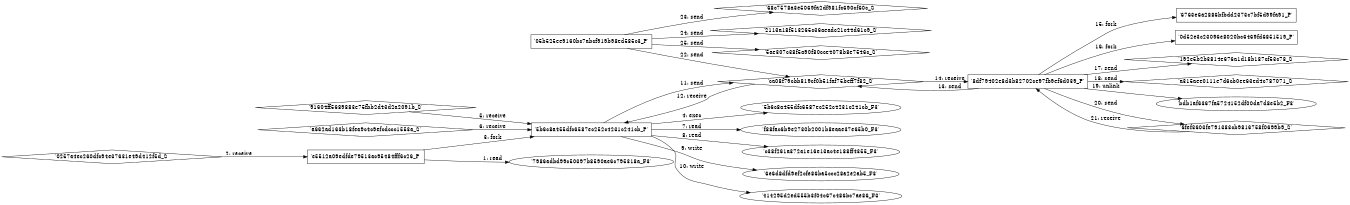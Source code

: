 digraph "D:\Learning\Paper\apt\基于CTI的攻击预警\Dataset\攻击图\ASGfromALLCTI\Android Malware Harvests Facebook Account Details.dot" {
rankdir="LR"
size="9"
fixedsize="false"
splines="true"
nodesep=0.3
ranksep=0
fontsize=10
overlap="scalexy"
engine= "neato"
	"'7986adbd99c50397b8590ae6c795318a_F3'" [node_type=file shape=ellipse]
	"'e5512a09edfde79513ac95484fff6c26_P'" [node_type=Process shape=box]
	"'e5512a09edfde79513ac95484fff6c26_P'" -> "'7986adbd99c50397b8590ae6c795318a_F3'" [label="1: read"]
	"'e5512a09edfde79513ac95484fff6c26_P'" [node_type=Process shape=box]
	"'0257a4ec260dfc94e37631e49d412f5d_S'" [node_type=Socket shape=diamond]
	"'0257a4ec260dfc94e37631e49d412f5d_S'" -> "'e5512a09edfde79513ac95484fff6c26_P'" [label="2: receive"]
	"'e5512a09edfde79513ac95484fff6c26_P'" [node_type=Process shape=box]
	"'5b6c8a455dfc6587ec252c4231c241cb_P'" [node_type=Process shape=box]
	"'e5512a09edfde79513ac95484fff6c26_P'" -> "'5b6c8a455dfc6587ec252c4231c241cb_P'" [label="3: fork"]
	"'5b6c8a455dfc6587ec252c4231c241cb_P'" [node_type=Process shape=box]
	"'5b6c8a455dfc6587ec252c4231c241cb_F3'" [node_type=File shape=ellipse]
	"'5b6c8a455dfc6587ec252c4231c241cb_P'" -> "'5b6c8a455dfc6587ec252c4231c241cb_F3'" [label="4: exec"]
	"'5b6c8a455dfc6587ec252c4231c241cb_P'" [node_type=Process shape=box]
	"'91604ff5689883e75fbb2d43d2a2091b_S'" [node_type=Socket shape=diamond]
	"'91604ff5689883e75fbb2d43d2a2091b_S'" -> "'5b6c8a455dfc6587ec252c4231c241cb_P'" [label="5: receive"]
	"'5b6c8a455dfc6587ec252c4231c241cb_P'" [node_type=Process shape=box]
	"'a662ad163b18fea9c4c9efcdccc1553a_S'" [node_type=Socket shape=diamond]
	"'a662ad163b18fea9c4c9efcdccc1553a_S'" -> "'5b6c8a455dfc6587ec252c4231c241cb_P'" [label="6: receive"]
	"'f88fac6b9e2730b2001b8eaae37e65b0_F3'" [node_type=file shape=ellipse]
	"'5b6c8a455dfc6587ec252c4231c241cb_P'" [node_type=Process shape=box]
	"'5b6c8a455dfc6587ec252c4231c241cb_P'" -> "'f88fac6b9e2730b2001b8eaae37e65b0_F3'" [label="7: read"]
	"'c38f261a372a1e16e13ac4e188ff4355_F3'" [node_type=file shape=ellipse]
	"'5b6c8a455dfc6587ec252c4231c241cb_P'" [node_type=Process shape=box]
	"'5b6c8a455dfc6587ec252c4231c241cb_P'" -> "'c38f261a372a1e16e13ac4e188ff4355_F3'" [label="8: read"]
	"'6e6d8dfd9ef2cfe86ba5ccc28a2e2ab5_F3'" [node_type=file shape=ellipse]
	"'5b6c8a455dfc6587ec252c4231c241cb_P'" [node_type=Process shape=box]
	"'5b6c8a455dfc6587ec252c4231c241cb_P'" -> "'6e6d8dfd9ef2cfe86ba5ccc28a2e2ab5_F3'" [label="9: write"]
	"'414295d2ed555b3f04c67c486bc7ae86_F3'" [node_type=file shape=ellipse]
	"'5b6c8a455dfc6587ec252c4231c241cb_P'" [node_type=Process shape=box]
	"'5b6c8a455dfc6587ec252c4231c241cb_P'" -> "'414295d2ed555b3f04c67c486bc7ae86_F3'" [label="10: write"]
	"'ca08f79cbb819cf0b51faf75beff7f82_S'" [node_type=Socket shape=diamond]
	"'5b6c8a455dfc6587ec252c4231c241cb_P'" [node_type=Process shape=box]
	"'5b6c8a455dfc6587ec252c4231c241cb_P'" -> "'ca08f79cbb819cf0b51faf75beff7f82_S'" [label="11: send"]
	"'ca08f79cbb819cf0b51faf75beff7f82_S'" -> "'5b6c8a455dfc6587ec252c4231c241cb_P'" [label="12: receive"]
	"'ca08f79cbb819cf0b51faf75beff7f82_S'" [node_type=Socket shape=diamond]
	"'8df79402e8d3b82702ce97fb9ef6d039_P'" [node_type=Process shape=box]
	"'8df79402e8d3b82702ce97fb9ef6d039_P'" -> "'ca08f79cbb819cf0b51faf75beff7f82_S'" [label="13: send"]
	"'ca08f79cbb819cf0b51faf75beff7f82_S'" -> "'8df79402e8d3b82702ce97fb9ef6d039_P'" [label="14: receive"]
	"'8df79402e8d3b82702ce97fb9ef6d039_P'" [node_type=Process shape=box]
	"'6763e6a2886bfbdd2373c7bf5d99fa91_P'" [node_type=Process shape=box]
	"'8df79402e8d3b82702ce97fb9ef6d039_P'" -> "'6763e6a2886bfbdd2373c7bf5d99fa91_P'" [label="15: fork"]
	"'8df79402e8d3b82702ce97fb9ef6d039_P'" [node_type=Process shape=box]
	"'0d52e3c23096e8020bc6469fd6851519_P'" [node_type=Process shape=box]
	"'8df79402e8d3b82702ce97fb9ef6d039_P'" -> "'0d52e3c23096e8020bc6469fd6851519_P'" [label="16: fork"]
	"'192e5b2b3814e676a1d18b187cf53c78_S'" [node_type=Socket shape=diamond]
	"'8df79402e8d3b82702ce97fb9ef6d039_P'" [node_type=Process shape=box]
	"'8df79402e8d3b82702ce97fb9ef6d039_P'" -> "'192e5b2b3814e676a1d18b187cf53c78_S'" [label="17: send"]
	"'a315aee0111e7d6cb0ee63ed4c787071_S'" [node_type=Socket shape=diamond]
	"'8df79402e8d3b82702ce97fb9ef6d039_P'" [node_type=Process shape=box]
	"'8df79402e8d3b82702ce97fb9ef6d039_P'" -> "'a315aee0111e7d6cb0ee63ed4c787071_S'" [label="18: send"]
	"'bdb1af6367fa5724152df00da7d8e5b2_F3'" [node_type=file shape=ellipse]
	"'8df79402e8d3b82702ce97fb9ef6d039_P'" [node_type=Process shape=box]
	"'8df79402e8d3b82702ce97fb9ef6d039_P'" -> "'bdb1af6367fa5724152df00da7d8e5b2_F3'" [label="19: unlink"]
	"'6fef3603fe791383cb9816758f0699b9_S'" [node_type=Socket shape=diamond]
	"'8df79402e8d3b82702ce97fb9ef6d039_P'" [node_type=Process shape=box]
	"'8df79402e8d3b82702ce97fb9ef6d039_P'" -> "'6fef3603fe791383cb9816758f0699b9_S'" [label="20: send"]
	"'6fef3603fe791383cb9816758f0699b9_S'" -> "'8df79402e8d3b82702ce97fb9ef6d039_P'" [label="21: receive"]
	"'ca08f79cbb819cf0b51faf75beff7f82_S'" [node_type=Socket shape=diamond]
	"'05b525ee9160bc7abcf919b98ed585c3_P'" [node_type=Process shape=box]
	"'05b525ee9160bc7abcf919b98ed585c3_P'" -> "'ca08f79cbb819cf0b51faf75beff7f82_S'" [label="22: send"]
	"'68c7578a3e5069fa2df981fc690cf60c_S'" [node_type=Socket shape=diamond]
	"'05b525ee9160bc7abcf919b98ed585c3_P'" [node_type=Process shape=box]
	"'05b525ee9160bc7abcf919b98ed585c3_P'" -> "'68c7578a3e5069fa2df981fc690cf60c_S'" [label="23: send"]
	"'2113a18f513265c36aeadc21c44d61c9_S'" [node_type=Socket shape=diamond]
	"'05b525ee9160bc7abcf919b98ed585c3_P'" [node_type=Process shape=box]
	"'05b525ee9160bc7abcf919b98ed585c3_P'" -> "'2113a18f513265c36aeadc21c44d61c9_S'" [label="24: send"]
	"'5ae307c38f5a90f80cce4078b8e7546c_S'" [node_type=Socket shape=diamond]
	"'05b525ee9160bc7abcf919b98ed585c3_P'" [node_type=Process shape=box]
	"'05b525ee9160bc7abcf919b98ed585c3_P'" -> "'5ae307c38f5a90f80cce4078b8e7546c_S'" [label="25: send"]
}
